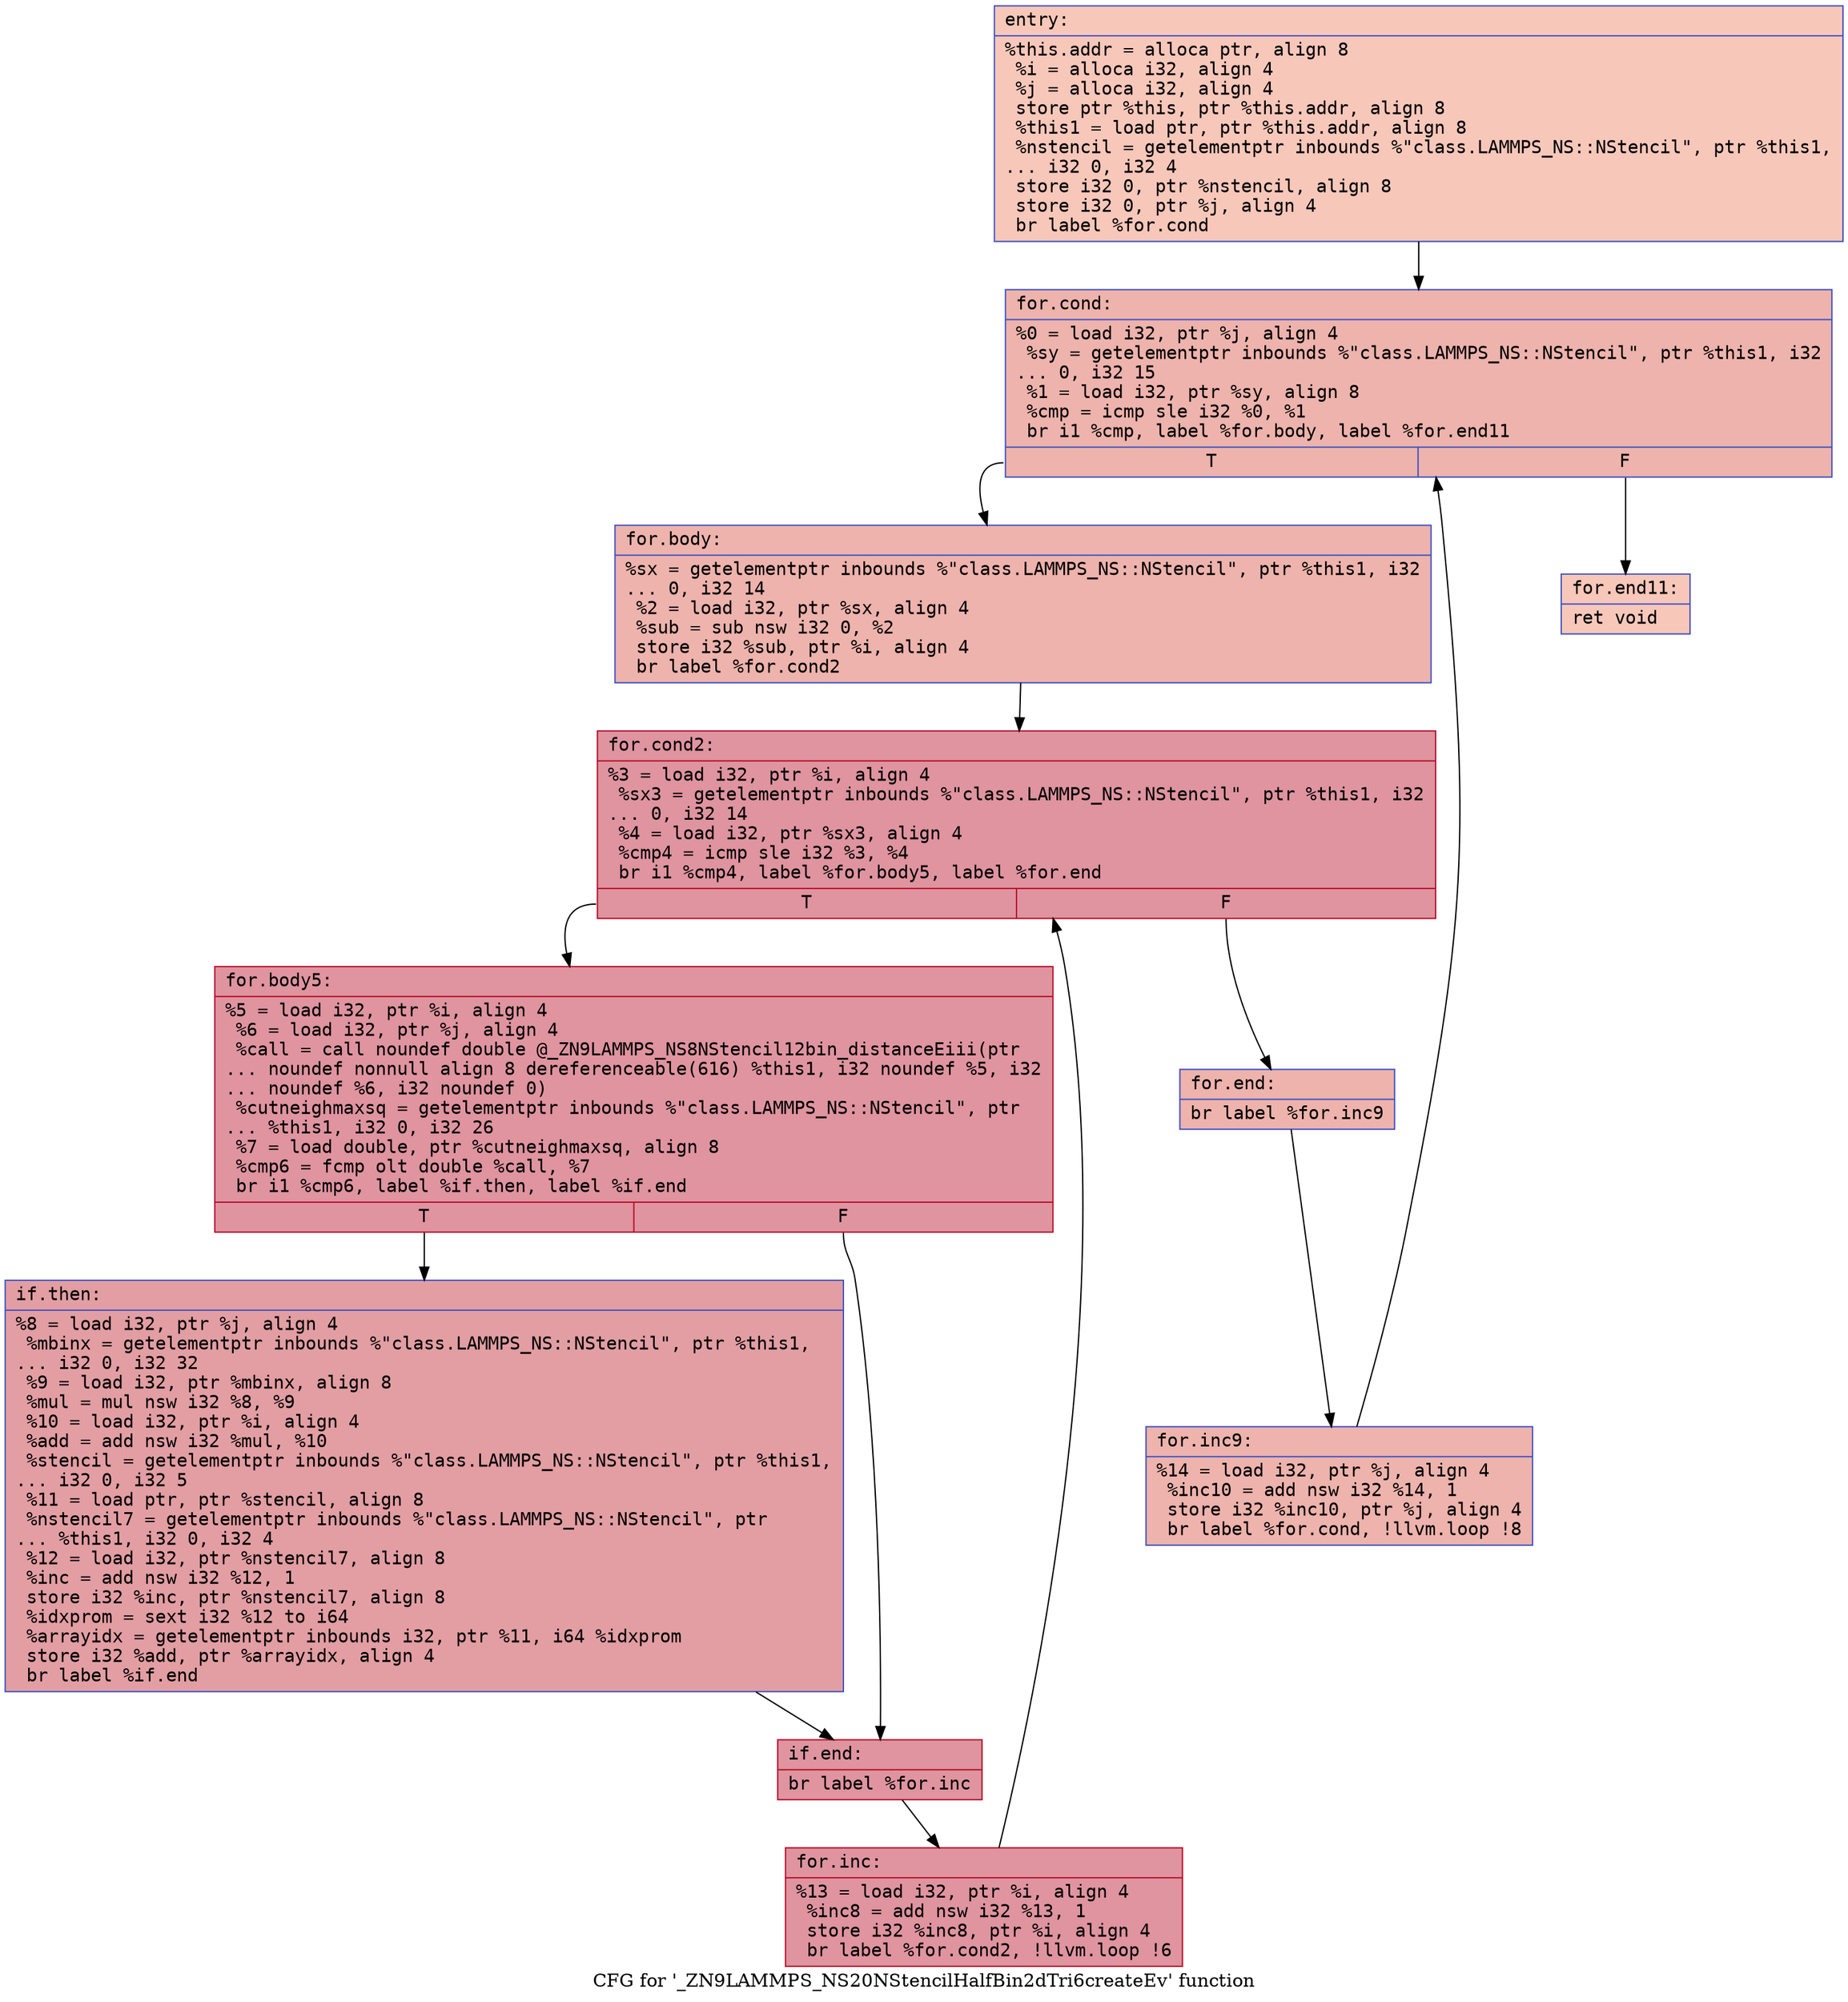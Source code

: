 digraph "CFG for '_ZN9LAMMPS_NS20NStencilHalfBin2dTri6createEv' function" {
	label="CFG for '_ZN9LAMMPS_NS20NStencilHalfBin2dTri6createEv' function";

	Node0x5646649cfd80 [shape=record,color="#3d50c3ff", style=filled, fillcolor="#ec7f6370" fontname="Courier",label="{entry:\l|  %this.addr = alloca ptr, align 8\l  %i = alloca i32, align 4\l  %j = alloca i32, align 4\l  store ptr %this, ptr %this.addr, align 8\l  %this1 = load ptr, ptr %this.addr, align 8\l  %nstencil = getelementptr inbounds %\"class.LAMMPS_NS::NStencil\", ptr %this1,\l... i32 0, i32 4\l  store i32 0, ptr %nstencil, align 8\l  store i32 0, ptr %j, align 4\l  br label %for.cond\l}"];
	Node0x5646649cfd80 -> Node0x5646649d0240[tooltip="entry -> for.cond\nProbability 100.00%" ];
	Node0x5646649d0240 [shape=record,color="#3d50c3ff", style=filled, fillcolor="#d6524470" fontname="Courier",label="{for.cond:\l|  %0 = load i32, ptr %j, align 4\l  %sy = getelementptr inbounds %\"class.LAMMPS_NS::NStencil\", ptr %this1, i32\l... 0, i32 15\l  %1 = load i32, ptr %sy, align 8\l  %cmp = icmp sle i32 %0, %1\l  br i1 %cmp, label %for.body, label %for.end11\l|{<s0>T|<s1>F}}"];
	Node0x5646649d0240:s0 -> Node0x5646649d05f0[tooltip="for.cond -> for.body\nProbability 96.88%" ];
	Node0x5646649d0240:s1 -> Node0x5646649d0670[tooltip="for.cond -> for.end11\nProbability 3.12%" ];
	Node0x5646649d05f0 [shape=record,color="#3d50c3ff", style=filled, fillcolor="#d6524470" fontname="Courier",label="{for.body:\l|  %sx = getelementptr inbounds %\"class.LAMMPS_NS::NStencil\", ptr %this1, i32\l... 0, i32 14\l  %2 = load i32, ptr %sx, align 4\l  %sub = sub nsw i32 0, %2\l  store i32 %sub, ptr %i, align 4\l  br label %for.cond2\l}"];
	Node0x5646649d05f0 -> Node0x5646649d0c80[tooltip="for.body -> for.cond2\nProbability 100.00%" ];
	Node0x5646649d0c80 [shape=record,color="#b70d28ff", style=filled, fillcolor="#b70d2870" fontname="Courier",label="{for.cond2:\l|  %3 = load i32, ptr %i, align 4\l  %sx3 = getelementptr inbounds %\"class.LAMMPS_NS::NStencil\", ptr %this1, i32\l... 0, i32 14\l  %4 = load i32, ptr %sx3, align 4\l  %cmp4 = icmp sle i32 %3, %4\l  br i1 %cmp4, label %for.body5, label %for.end\l|{<s0>T|<s1>F}}"];
	Node0x5646649d0c80:s0 -> Node0x5646649d1000[tooltip="for.cond2 -> for.body5\nProbability 96.88%" ];
	Node0x5646649d0c80:s1 -> Node0x5646649d1080[tooltip="for.cond2 -> for.end\nProbability 3.12%" ];
	Node0x5646649d1000 [shape=record,color="#b70d28ff", style=filled, fillcolor="#b70d2870" fontname="Courier",label="{for.body5:\l|  %5 = load i32, ptr %i, align 4\l  %6 = load i32, ptr %j, align 4\l  %call = call noundef double @_ZN9LAMMPS_NS8NStencil12bin_distanceEiii(ptr\l... noundef nonnull align 8 dereferenceable(616) %this1, i32 noundef %5, i32\l... noundef %6, i32 noundef 0)\l  %cutneighmaxsq = getelementptr inbounds %\"class.LAMMPS_NS::NStencil\", ptr\l... %this1, i32 0, i32 26\l  %7 = load double, ptr %cutneighmaxsq, align 8\l  %cmp6 = fcmp olt double %call, %7\l  br i1 %cmp6, label %if.then, label %if.end\l|{<s0>T|<s1>F}}"];
	Node0x5646649d1000:s0 -> Node0x5646649d1740[tooltip="for.body5 -> if.then\nProbability 50.00%" ];
	Node0x5646649d1000:s1 -> Node0x5646649d1810[tooltip="for.body5 -> if.end\nProbability 50.00%" ];
	Node0x5646649d1740 [shape=record,color="#3d50c3ff", style=filled, fillcolor="#be242e70" fontname="Courier",label="{if.then:\l|  %8 = load i32, ptr %j, align 4\l  %mbinx = getelementptr inbounds %\"class.LAMMPS_NS::NStencil\", ptr %this1,\l... i32 0, i32 32\l  %9 = load i32, ptr %mbinx, align 8\l  %mul = mul nsw i32 %8, %9\l  %10 = load i32, ptr %i, align 4\l  %add = add nsw i32 %mul, %10\l  %stencil = getelementptr inbounds %\"class.LAMMPS_NS::NStencil\", ptr %this1,\l... i32 0, i32 5\l  %11 = load ptr, ptr %stencil, align 8\l  %nstencil7 = getelementptr inbounds %\"class.LAMMPS_NS::NStencil\", ptr\l... %this1, i32 0, i32 4\l  %12 = load i32, ptr %nstencil7, align 8\l  %inc = add nsw i32 %12, 1\l  store i32 %inc, ptr %nstencil7, align 8\l  %idxprom = sext i32 %12 to i64\l  %arrayidx = getelementptr inbounds i32, ptr %11, i64 %idxprom\l  store i32 %add, ptr %arrayidx, align 4\l  br label %if.end\l}"];
	Node0x5646649d1740 -> Node0x5646649d1810[tooltip="if.then -> if.end\nProbability 100.00%" ];
	Node0x5646649d1810 [shape=record,color="#b70d28ff", style=filled, fillcolor="#b70d2870" fontname="Courier",label="{if.end:\l|  br label %for.inc\l}"];
	Node0x5646649d1810 -> Node0x5646649d2760[tooltip="if.end -> for.inc\nProbability 100.00%" ];
	Node0x5646649d2760 [shape=record,color="#b70d28ff", style=filled, fillcolor="#b70d2870" fontname="Courier",label="{for.inc:\l|  %13 = load i32, ptr %i, align 4\l  %inc8 = add nsw i32 %13, 1\l  store i32 %inc8, ptr %i, align 4\l  br label %for.cond2, !llvm.loop !6\l}"];
	Node0x5646649d2760 -> Node0x5646649d0c80[tooltip="for.inc -> for.cond2\nProbability 100.00%" ];
	Node0x5646649d1080 [shape=record,color="#3d50c3ff", style=filled, fillcolor="#d6524470" fontname="Courier",label="{for.end:\l|  br label %for.inc9\l}"];
	Node0x5646649d1080 -> Node0x5646649d3d70[tooltip="for.end -> for.inc9\nProbability 100.00%" ];
	Node0x5646649d3d70 [shape=record,color="#3d50c3ff", style=filled, fillcolor="#d6524470" fontname="Courier",label="{for.inc9:\l|  %14 = load i32, ptr %j, align 4\l  %inc10 = add nsw i32 %14, 1\l  store i32 %inc10, ptr %j, align 4\l  br label %for.cond, !llvm.loop !8\l}"];
	Node0x5646649d3d70 -> Node0x5646649d0240[tooltip="for.inc9 -> for.cond\nProbability 100.00%" ];
	Node0x5646649d0670 [shape=record,color="#3d50c3ff", style=filled, fillcolor="#ec7f6370" fontname="Courier",label="{for.end11:\l|  ret void\l}"];
}
